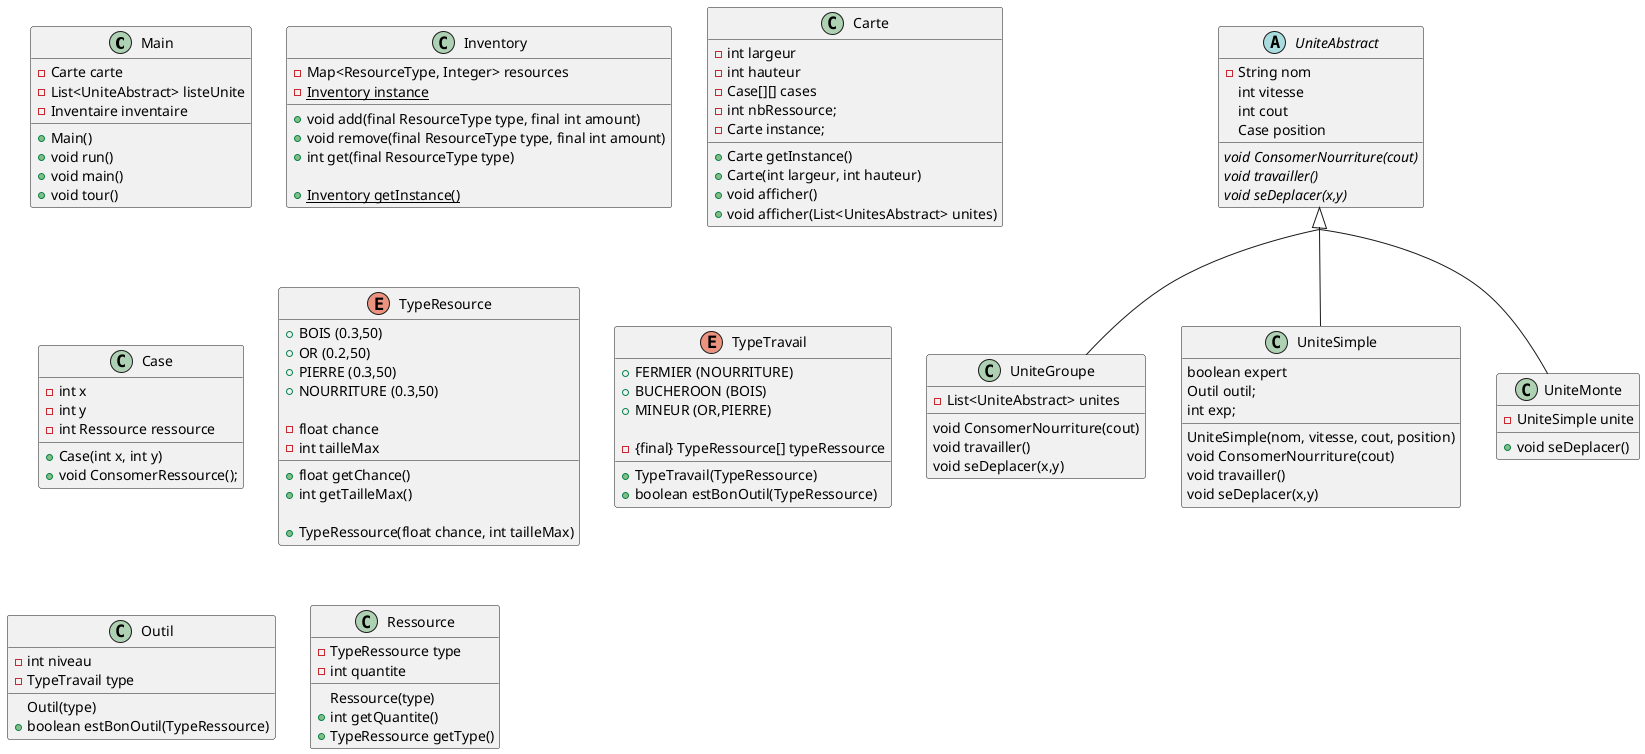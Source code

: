 @startuml
skinparam groupInheritance 2

class Main {
  -Carte carte
  -List<UniteAbstract> listeUnite
  -Inventaire inventaire

  +Main()
  +void run()
  +void main()
  +void tour()
}

class Inventory {
  -Map<ResourceType, Integer> resources
  -{static} Inventory instance

  +void add(final ResourceType type, final int amount)
  +void remove(final ResourceType type, final int amount)
  +int get(final ResourceType type)

  +{static} Inventory getInstance()
}

class Carte {
  -int largeur
  -int hauteur
  -Case[][] cases
  -int nbRessource;
  -Carte instance;

  +Carte getInstance()
  +Carte(int largeur, int hauteur)
  +void afficher()
  +void afficher(List<UnitesAbstract> unites)
}

class Case {
  -int x
  -int y
  -int Ressource ressource

    +Case(int x, int y)
    +void ConsomerRessource();
}

enum TypeResource {
  +{field} BOIS (0.3,50)
  +{field} OR (0.2,50)
  +{field} PIERRE (0.3,50)
  +{field} NOURRITURE (0.3,50)

  -float chance
  -int tailleMax

  +float getChance()
  +int getTailleMax()

  +TypeRessource(float chance, int tailleMax)
}
enum TypeTravail {
  +{field} FERMIER (NOURRITURE)
  +{field} BUCHEROON (BOIS)
  +{field} MINEUR (OR,PIERRE)

  -{final} TypeRessource[] typeRessource

  +TypeTravail(TypeRessource)
  +boolean estBonOutil(TypeRessource)
}
abstract class UniteAbstract{
  -String nom
  int vitesse
  int cout
  Case position

  {abstract} void ConsomerNourriture(cout)
  {abstract} void travailler()
  {abstract} void seDeplacer(x,y)
}

class UniteGroupe extends UniteAbstract {
  -List<UniteAbstract> unites

  void ConsomerNourriture(cout)
  void travailler()
  void seDeplacer(x,y)
}

class UniteSimple extends UniteAbstract {
   boolean expert
   Outil outil;
   int exp;

   UniteSimple(nom, vitesse, cout, position)
   void ConsomerNourriture(cout)
   void travailler()
   void seDeplacer(x,y)

}

class UniteMonte extends UniteAbstract {
  -UniteSimple unite

  +void seDeplacer()
}

class Outil{
  -int niveau
  -TypeTravail type

  Outil(type)
  +boolean estBonOutil(TypeRessource)
}
class Ressource{
  -TypeRessource type
  -int quantite

  Ressource(type)
  +int getQuantite()
  +TypeRessource getType()
}

@enduml